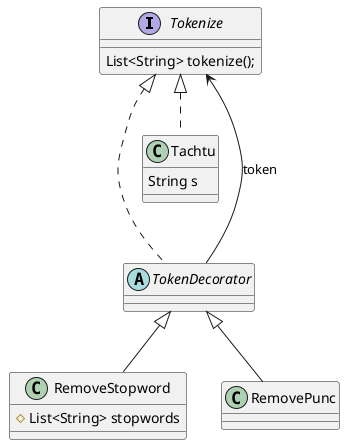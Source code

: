 @startuml
'https://plantuml.com/class-diagram

interface Tokenize{
    List<String> tokenize();

}
abstract class TokenDecorator
class Tachtu{
    String s
}
class RemoveStopword{
    #List<String> stopwords
}

TokenDecorator<|-- RemoveStopword
TokenDecorator<|-- RemovePunc
TokenDecorator ---> Tokenize:token
Tokenize<|.. Tachtu
Tokenize<|... TokenDecorator

@enduml